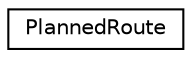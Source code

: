 digraph "Graphical Class Hierarchy"
{
 // LATEX_PDF_SIZE
  edge [fontname="Helvetica",fontsize="10",labelfontname="Helvetica",labelfontsize="10"];
  node [fontname="Helvetica",fontsize="10",shape=record];
  rankdir="LR";
  Node0 [label="PlannedRoute",height=0.2,width=0.4,color="black", fillcolor="white", style="filled",URL="$struct_planned_route.html",tooltip="Struct that is used for information about the planned route."];
}
